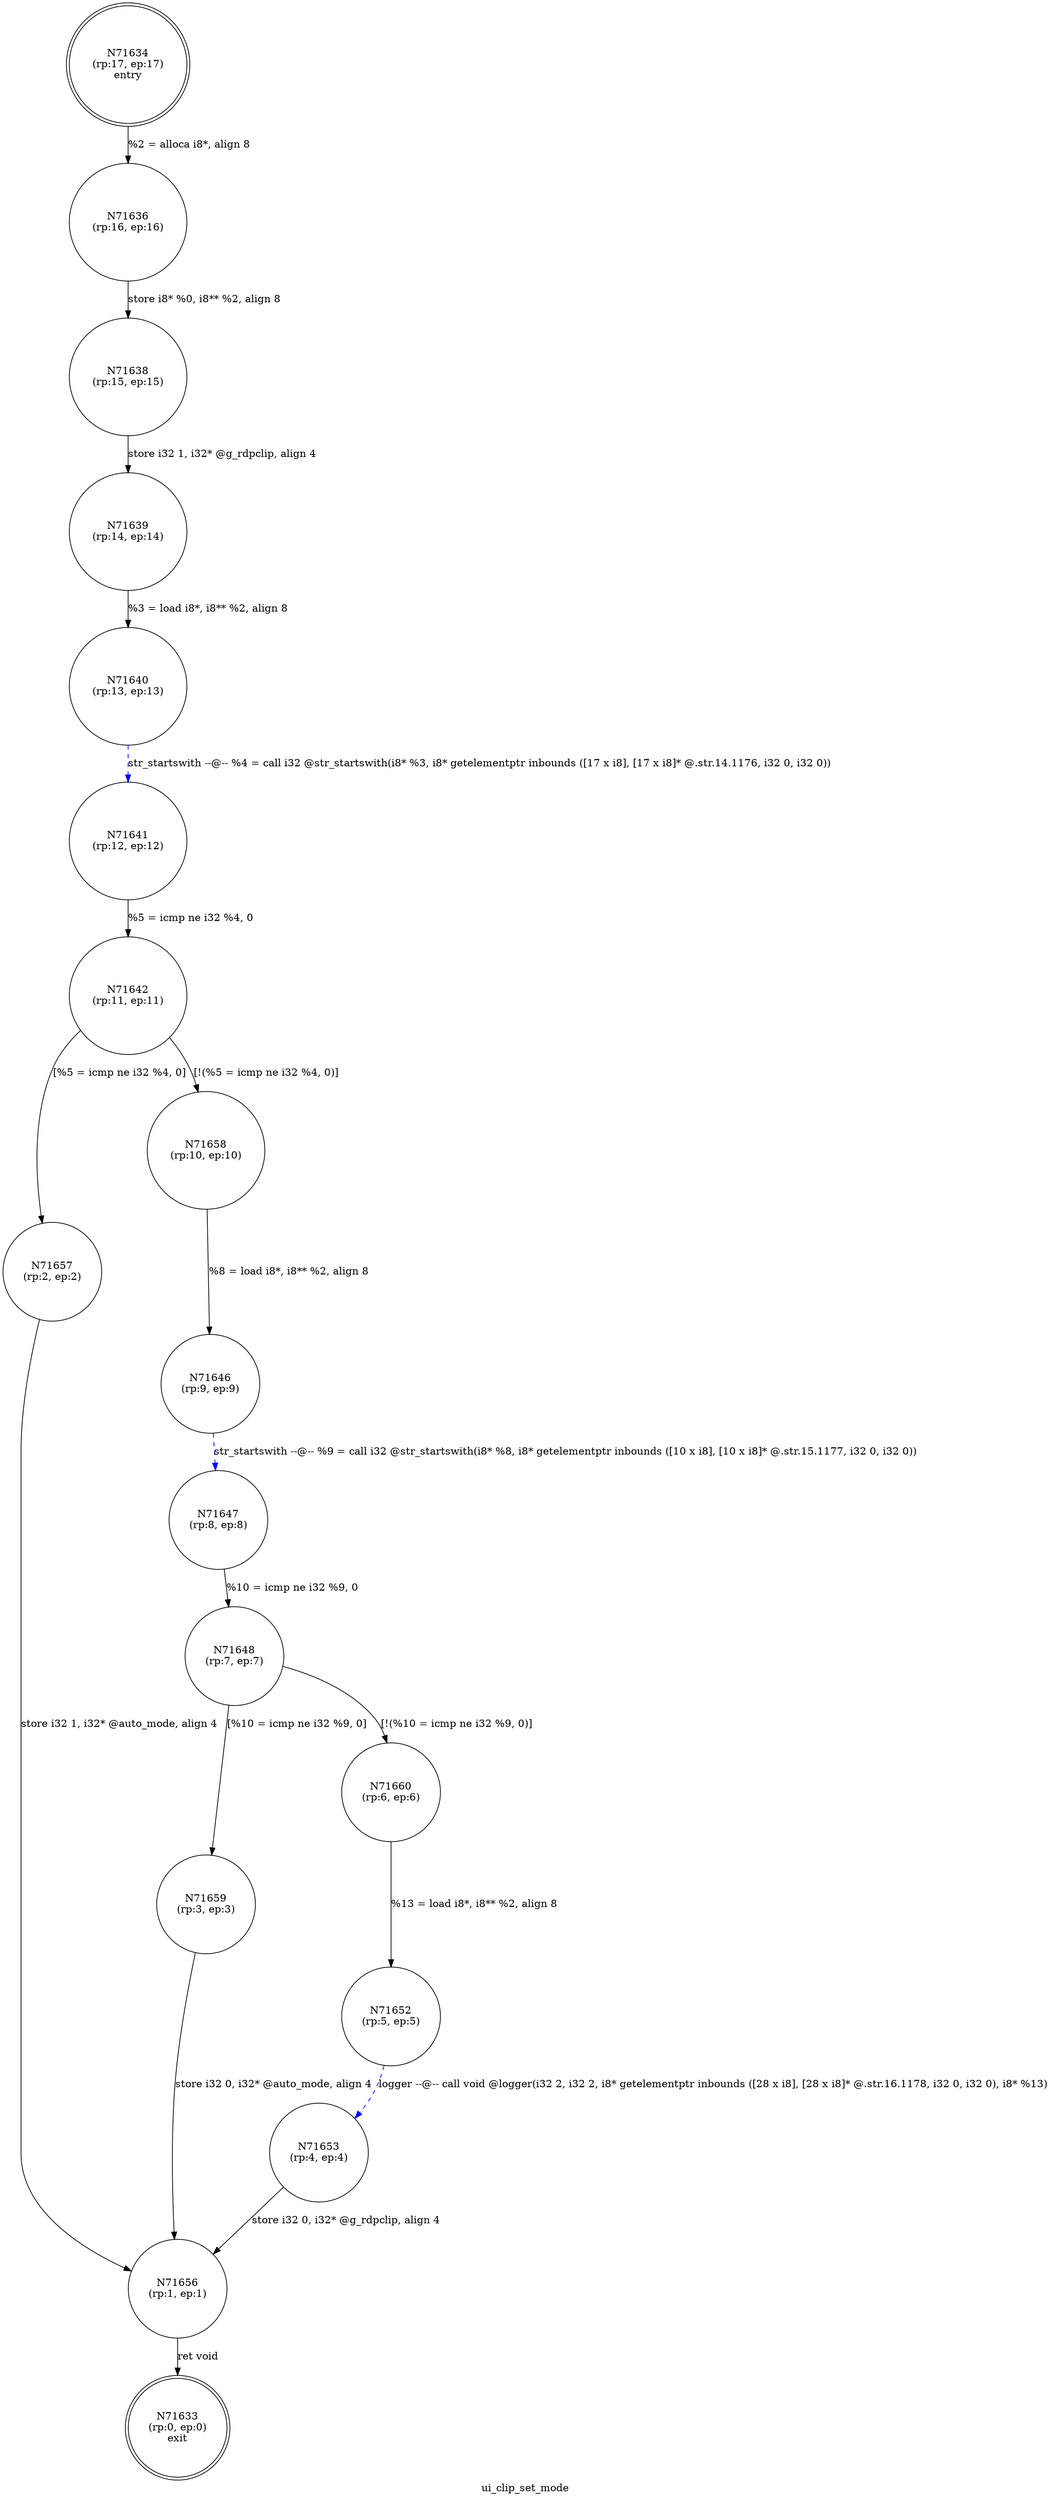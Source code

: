 digraph ui_clip_set_mode {
label="ui_clip_set_mode"
71633 [label="N71633\n(rp:0, ep:0)\nexit", shape="doublecircle"]
71634 [label="N71634\n(rp:17, ep:17)\nentry", shape="doublecircle"]
71634 -> 71636 [label="%2 = alloca i8*, align 8"]
71636 [label="N71636\n(rp:16, ep:16)", shape="circle"]
71636 -> 71638 [label="store i8* %0, i8** %2, align 8"]
71638 [label="N71638\n(rp:15, ep:15)", shape="circle"]
71638 -> 71639 [label="store i32 1, i32* @g_rdpclip, align 4"]
71639 [label="N71639\n(rp:14, ep:14)", shape="circle"]
71639 -> 71640 [label="%3 = load i8*, i8** %2, align 8"]
71640 [label="N71640\n(rp:13, ep:13)", shape="circle"]
71640 -> 71641 [label="str_startswith --@-- %4 = call i32 @str_startswith(i8* %3, i8* getelementptr inbounds ([17 x i8], [17 x i8]* @.str.14.1176, i32 0, i32 0))", style="dashed", color="blue"]
71641 [label="N71641\n(rp:12, ep:12)", shape="circle"]
71641 -> 71642 [label="%5 = icmp ne i32 %4, 0"]
71642 [label="N71642\n(rp:11, ep:11)", shape="circle"]
71642 -> 71657 [label="[%5 = icmp ne i32 %4, 0]"]
71642 -> 71658 [label="[!(%5 = icmp ne i32 %4, 0)]"]
71646 [label="N71646\n(rp:9, ep:9)", shape="circle"]
71646 -> 71647 [label="str_startswith --@-- %9 = call i32 @str_startswith(i8* %8, i8* getelementptr inbounds ([10 x i8], [10 x i8]* @.str.15.1177, i32 0, i32 0))", style="dashed", color="blue"]
71647 [label="N71647\n(rp:8, ep:8)", shape="circle"]
71647 -> 71648 [label="%10 = icmp ne i32 %9, 0"]
71648 [label="N71648\n(rp:7, ep:7)", shape="circle"]
71648 -> 71659 [label="[%10 = icmp ne i32 %9, 0]"]
71648 -> 71660 [label="[!(%10 = icmp ne i32 %9, 0)]"]
71652 [label="N71652\n(rp:5, ep:5)", shape="circle"]
71652 -> 71653 [label="logger --@-- call void @logger(i32 2, i32 2, i8* getelementptr inbounds ([28 x i8], [28 x i8]* @.str.16.1178, i32 0, i32 0), i8* %13)", style="dashed", color="blue"]
71653 [label="N71653\n(rp:4, ep:4)", shape="circle"]
71653 -> 71656 [label="store i32 0, i32* @g_rdpclip, align 4"]
71656 [label="N71656\n(rp:1, ep:1)", shape="circle"]
71656 -> 71633 [label="ret void"]
71657 [label="N71657\n(rp:2, ep:2)", shape="circle"]
71657 -> 71656 [label="store i32 1, i32* @auto_mode, align 4"]
71658 [label="N71658\n(rp:10, ep:10)", shape="circle"]
71658 -> 71646 [label="%8 = load i8*, i8** %2, align 8"]
71659 [label="N71659\n(rp:3, ep:3)", shape="circle"]
71659 -> 71656 [label="store i32 0, i32* @auto_mode, align 4"]
71660 [label="N71660\n(rp:6, ep:6)", shape="circle"]
71660 -> 71652 [label="%13 = load i8*, i8** %2, align 8"]
}
